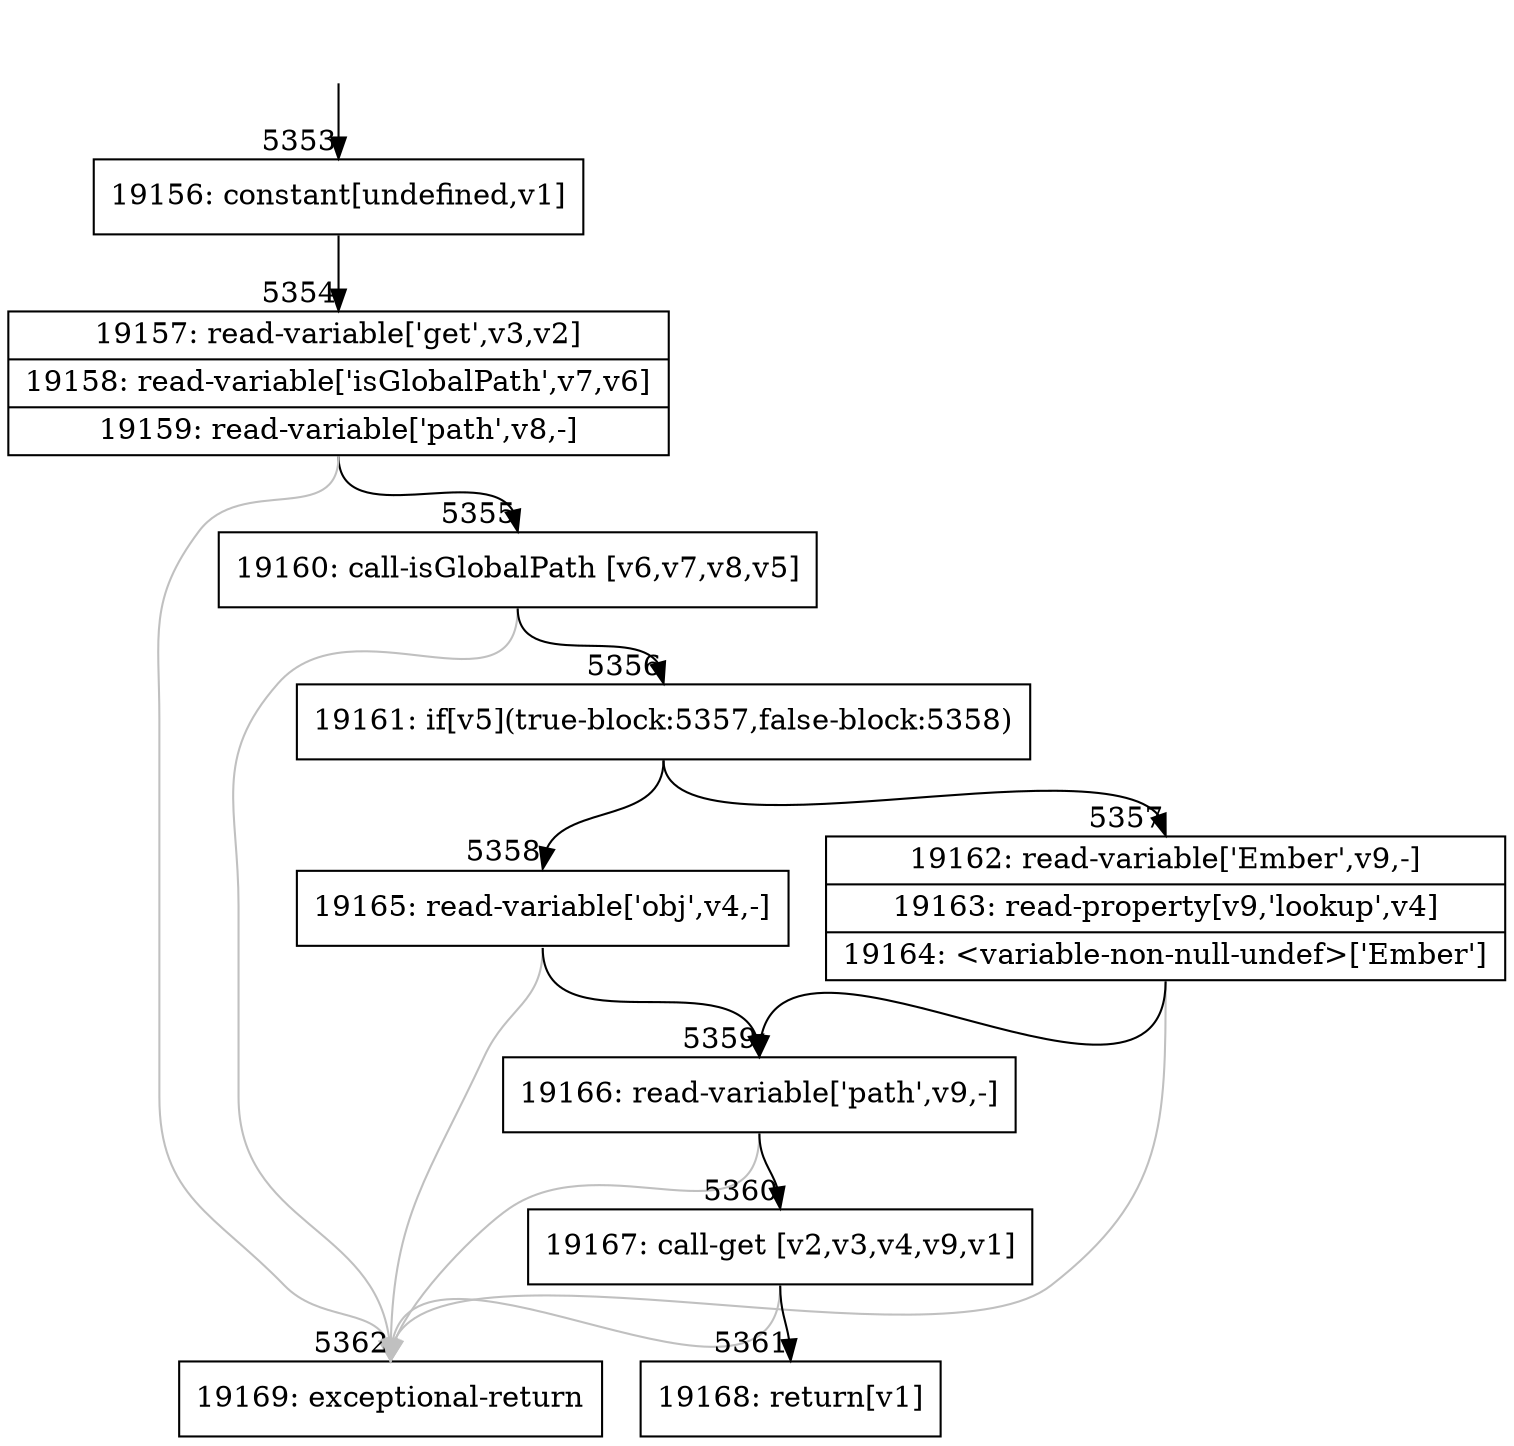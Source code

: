 digraph {
rankdir="TD"
BB_entry426[shape=none,label=""];
BB_entry426 -> BB5353 [tailport=s, headport=n, headlabel="    5353"]
BB5353 [shape=record label="{19156: constant[undefined,v1]}" ] 
BB5353 -> BB5354 [tailport=s, headport=n, headlabel="      5354"]
BB5354 [shape=record label="{19157: read-variable['get',v3,v2]|19158: read-variable['isGlobalPath',v7,v6]|19159: read-variable['path',v8,-]}" ] 
BB5354 -> BB5355 [tailport=s, headport=n, headlabel="      5355"]
BB5354 -> BB5362 [tailport=s, headport=n, color=gray, headlabel="      5362"]
BB5355 [shape=record label="{19160: call-isGlobalPath [v6,v7,v8,v5]}" ] 
BB5355 -> BB5356 [tailport=s, headport=n, headlabel="      5356"]
BB5355 -> BB5362 [tailport=s, headport=n, color=gray]
BB5356 [shape=record label="{19161: if[v5](true-block:5357,false-block:5358)}" ] 
BB5356 -> BB5357 [tailport=s, headport=n, headlabel="      5357"]
BB5356 -> BB5358 [tailport=s, headport=n, headlabel="      5358"]
BB5357 [shape=record label="{19162: read-variable['Ember',v9,-]|19163: read-property[v9,'lookup',v4]|19164: \<variable-non-null-undef\>['Ember']}" ] 
BB5357 -> BB5359 [tailport=s, headport=n, headlabel="      5359"]
BB5357 -> BB5362 [tailport=s, headport=n, color=gray]
BB5358 [shape=record label="{19165: read-variable['obj',v4,-]}" ] 
BB5358 -> BB5359 [tailport=s, headport=n]
BB5358 -> BB5362 [tailport=s, headport=n, color=gray]
BB5359 [shape=record label="{19166: read-variable['path',v9,-]}" ] 
BB5359 -> BB5360 [tailport=s, headport=n, headlabel="      5360"]
BB5359 -> BB5362 [tailport=s, headport=n, color=gray]
BB5360 [shape=record label="{19167: call-get [v2,v3,v4,v9,v1]}" ] 
BB5360 -> BB5361 [tailport=s, headport=n, headlabel="      5361"]
BB5360 -> BB5362 [tailport=s, headport=n, color=gray]
BB5361 [shape=record label="{19168: return[v1]}" ] 
BB5362 [shape=record label="{19169: exceptional-return}" ] 
//#$~ 9683
}
